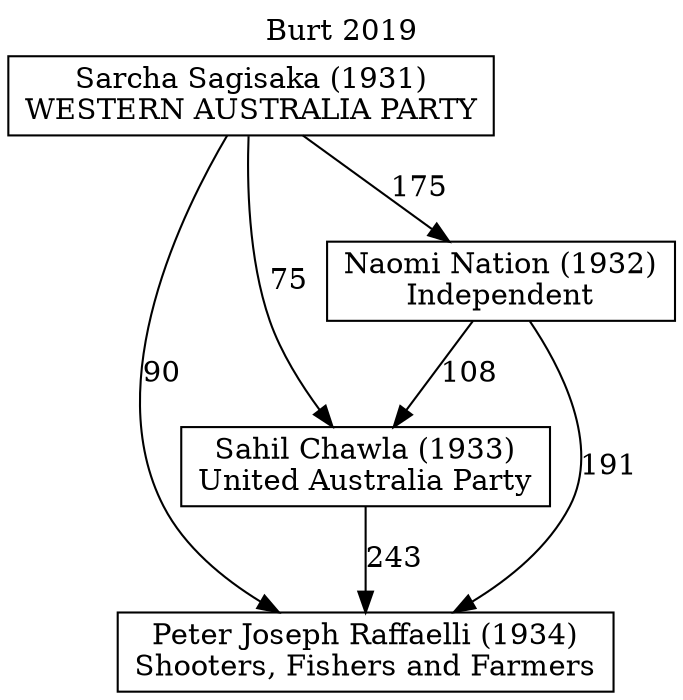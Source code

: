 // House preference flow
digraph "Peter Joseph Raffaelli (1934)_Burt_2019" {
	graph [label="Burt 2019" labelloc=t mclimit=10]
	node [shape=box]
	"Peter Joseph Raffaelli (1934)" [label="Peter Joseph Raffaelli (1934)
Shooters, Fishers and Farmers"]
	"Sahil Chawla (1933)" [label="Sahil Chawla (1933)
United Australia Party"]
	"Naomi Nation (1932)" [label="Naomi Nation (1932)
Independent"]
	"Sarcha Sagisaka (1931)" [label="Sarcha Sagisaka (1931)
WESTERN AUSTRALIA PARTY"]
	"Sahil Chawla (1933)" -> "Peter Joseph Raffaelli (1934)" [label=243]
	"Naomi Nation (1932)" -> "Sahil Chawla (1933)" [label=108]
	"Sarcha Sagisaka (1931)" -> "Naomi Nation (1932)" [label=175]
	"Naomi Nation (1932)" -> "Peter Joseph Raffaelli (1934)" [label=191]
	"Sarcha Sagisaka (1931)" -> "Peter Joseph Raffaelli (1934)" [label=90]
	"Sarcha Sagisaka (1931)" -> "Sahil Chawla (1933)" [label=75]
}

